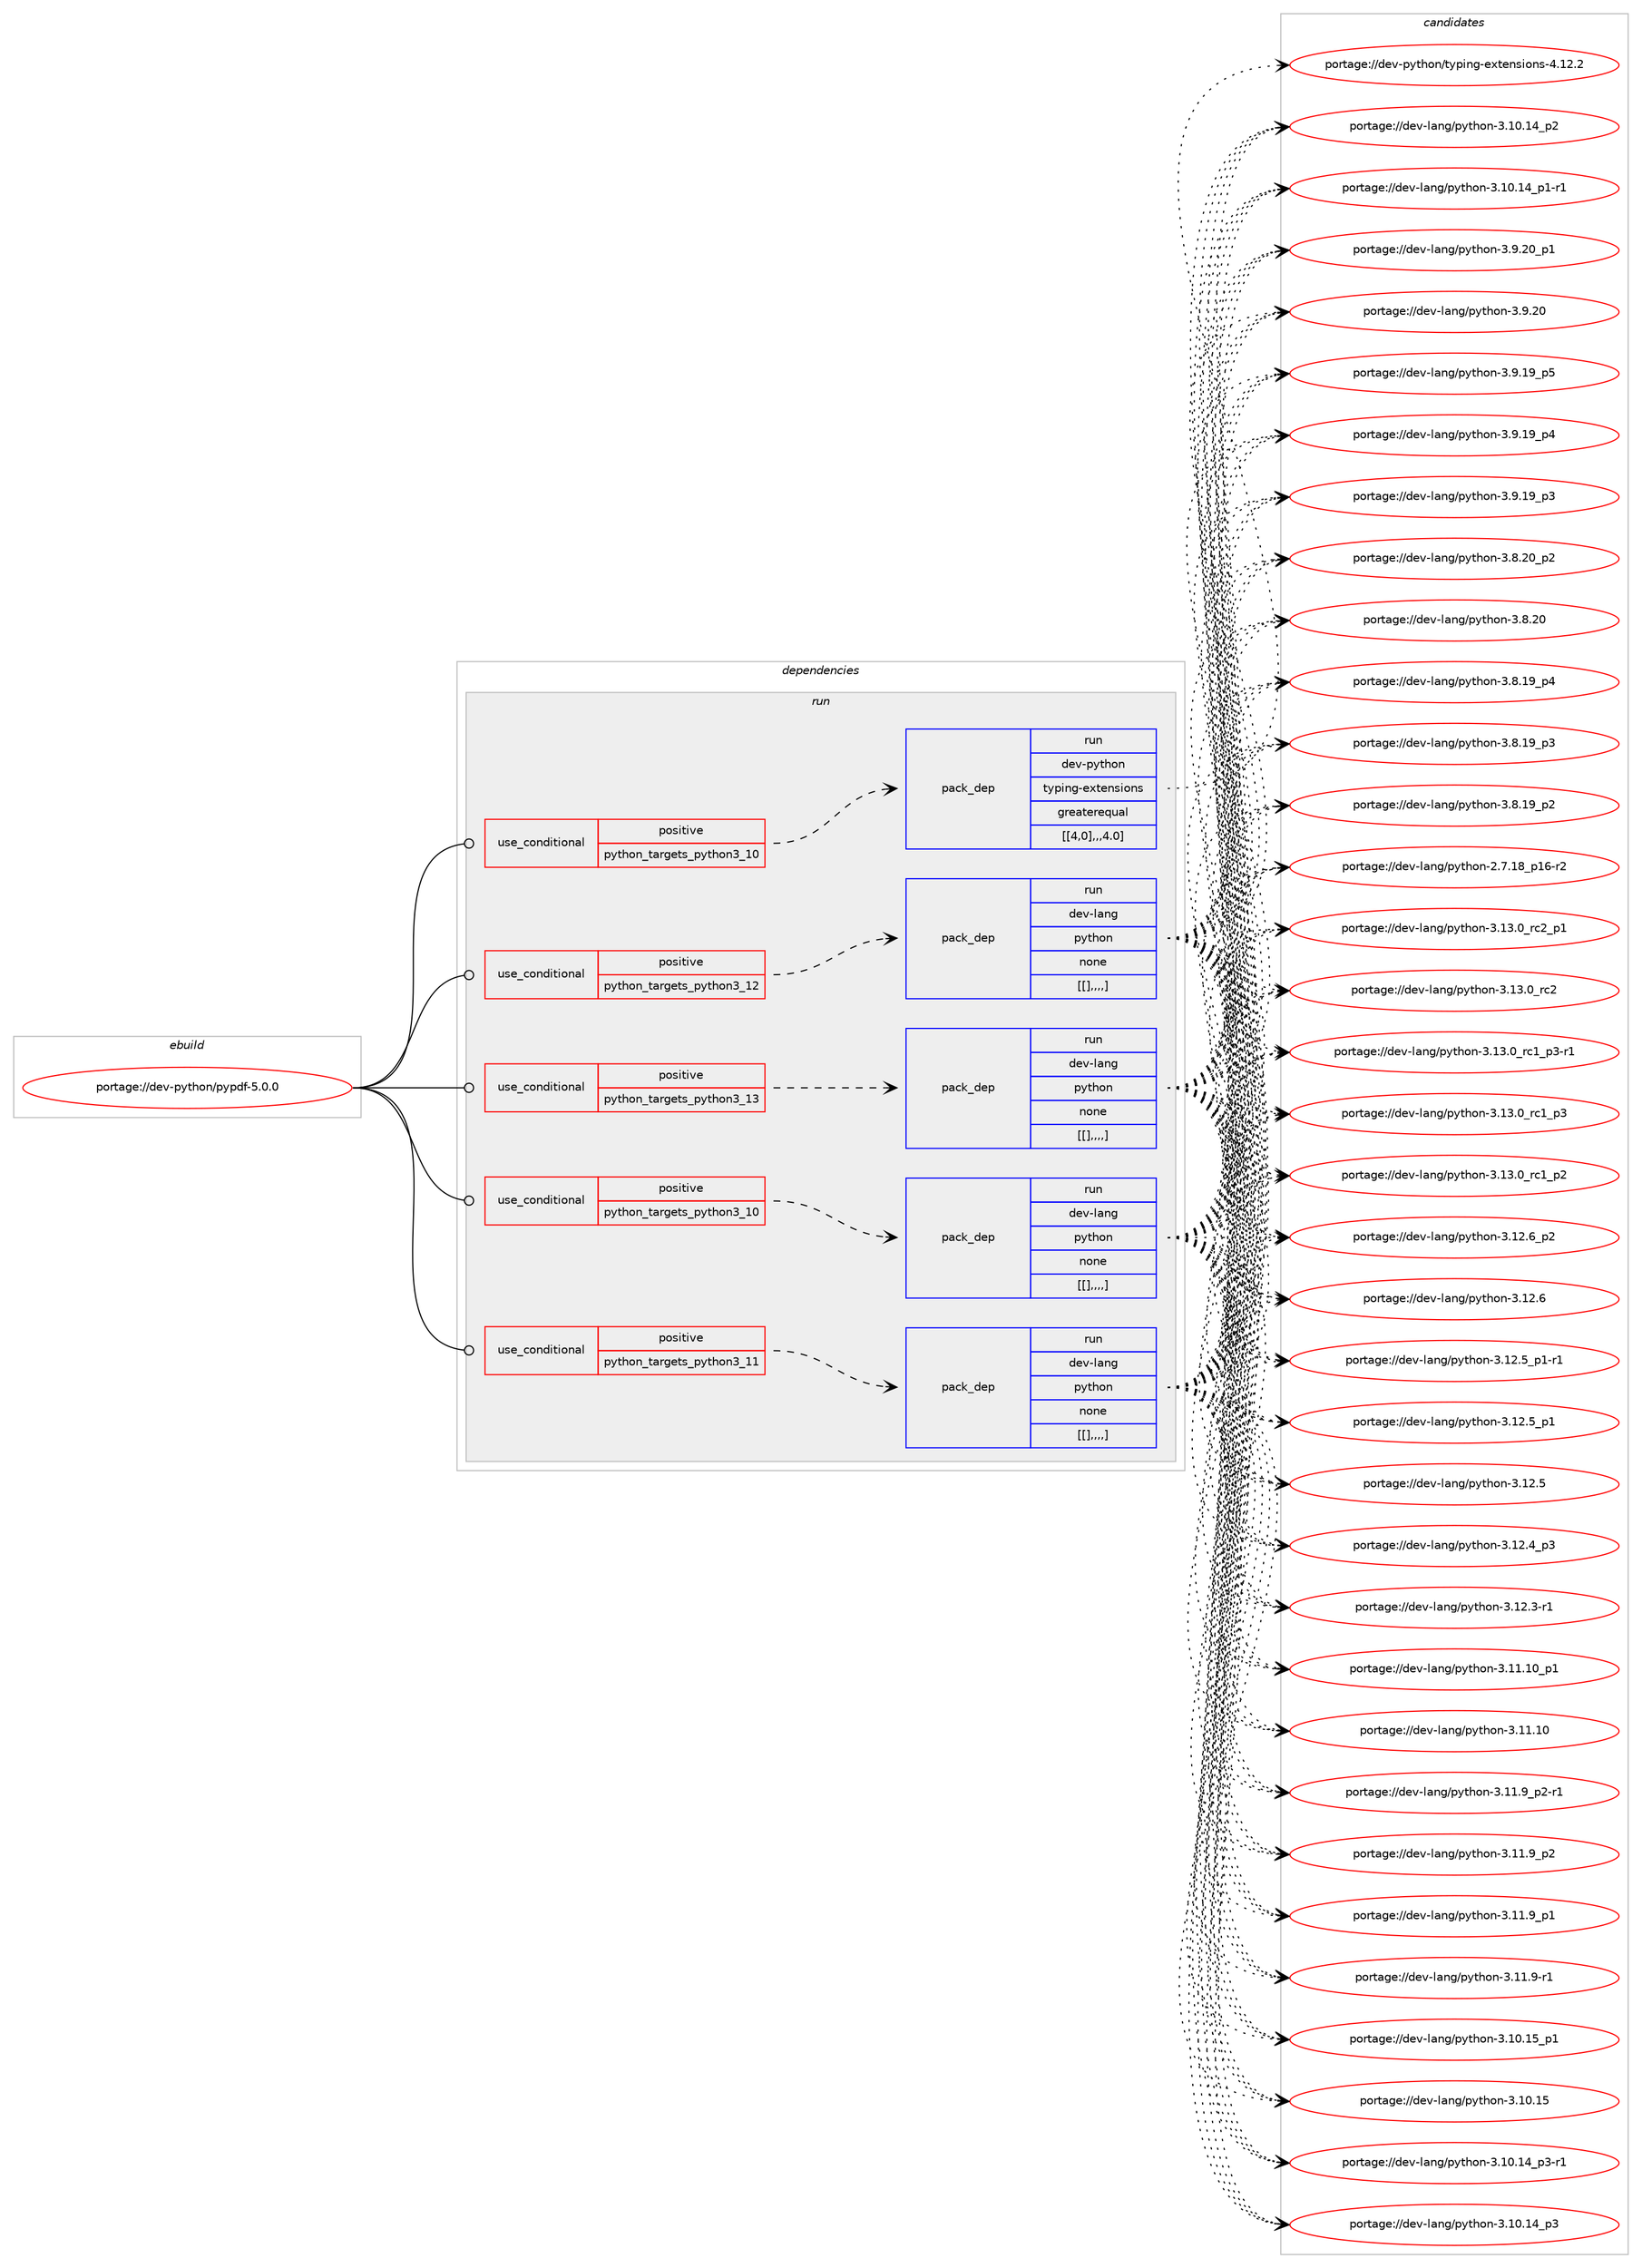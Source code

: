 digraph prolog {

# *************
# Graph options
# *************

newrank=true;
concentrate=true;
compound=true;
graph [rankdir=LR,fontname=Helvetica,fontsize=10,ranksep=1.5];#, ranksep=2.5, nodesep=0.2];
edge  [arrowhead=vee];
node  [fontname=Helvetica,fontsize=10];

# **********
# The ebuild
# **********

subgraph cluster_leftcol {
color=gray;
label=<<i>ebuild</i>>;
id [label="portage://dev-python/pypdf-5.0.0", color=red, width=4, href="../dev-python/pypdf-5.0.0.svg"];
}

# ****************
# The dependencies
# ****************

subgraph cluster_midcol {
color=gray;
label=<<i>dependencies</i>>;
subgraph cluster_compile {
fillcolor="#eeeeee";
style=filled;
label=<<i>compile</i>>;
}
subgraph cluster_compileandrun {
fillcolor="#eeeeee";
style=filled;
label=<<i>compile and run</i>>;
}
subgraph cluster_run {
fillcolor="#eeeeee";
style=filled;
label=<<i>run</i>>;
subgraph cond38803 {
dependency160149 [label=<<TABLE BORDER="0" CELLBORDER="1" CELLSPACING="0" CELLPADDING="4"><TR><TD ROWSPAN="3" CELLPADDING="10">use_conditional</TD></TR><TR><TD>positive</TD></TR><TR><TD>python_targets_python3_10</TD></TR></TABLE>>, shape=none, color=red];
subgraph pack120121 {
dependency160150 [label=<<TABLE BORDER="0" CELLBORDER="1" CELLSPACING="0" CELLPADDING="4" WIDTH="220"><TR><TD ROWSPAN="6" CELLPADDING="30">pack_dep</TD></TR><TR><TD WIDTH="110">run</TD></TR><TR><TD>dev-lang</TD></TR><TR><TD>python</TD></TR><TR><TD>none</TD></TR><TR><TD>[[],,,,]</TD></TR></TABLE>>, shape=none, color=blue];
}
dependency160149:e -> dependency160150:w [weight=20,style="dashed",arrowhead="vee"];
}
id:e -> dependency160149:w [weight=20,style="solid",arrowhead="odot"];
subgraph cond38804 {
dependency160151 [label=<<TABLE BORDER="0" CELLBORDER="1" CELLSPACING="0" CELLPADDING="4"><TR><TD ROWSPAN="3" CELLPADDING="10">use_conditional</TD></TR><TR><TD>positive</TD></TR><TR><TD>python_targets_python3_10</TD></TR></TABLE>>, shape=none, color=red];
subgraph pack120122 {
dependency160152 [label=<<TABLE BORDER="0" CELLBORDER="1" CELLSPACING="0" CELLPADDING="4" WIDTH="220"><TR><TD ROWSPAN="6" CELLPADDING="30">pack_dep</TD></TR><TR><TD WIDTH="110">run</TD></TR><TR><TD>dev-python</TD></TR><TR><TD>typing-extensions</TD></TR><TR><TD>greaterequal</TD></TR><TR><TD>[[4,0],,,4.0]</TD></TR></TABLE>>, shape=none, color=blue];
}
dependency160151:e -> dependency160152:w [weight=20,style="dashed",arrowhead="vee"];
}
id:e -> dependency160151:w [weight=20,style="solid",arrowhead="odot"];
subgraph cond38805 {
dependency160153 [label=<<TABLE BORDER="0" CELLBORDER="1" CELLSPACING="0" CELLPADDING="4"><TR><TD ROWSPAN="3" CELLPADDING="10">use_conditional</TD></TR><TR><TD>positive</TD></TR><TR><TD>python_targets_python3_11</TD></TR></TABLE>>, shape=none, color=red];
subgraph pack120123 {
dependency160154 [label=<<TABLE BORDER="0" CELLBORDER="1" CELLSPACING="0" CELLPADDING="4" WIDTH="220"><TR><TD ROWSPAN="6" CELLPADDING="30">pack_dep</TD></TR><TR><TD WIDTH="110">run</TD></TR><TR><TD>dev-lang</TD></TR><TR><TD>python</TD></TR><TR><TD>none</TD></TR><TR><TD>[[],,,,]</TD></TR></TABLE>>, shape=none, color=blue];
}
dependency160153:e -> dependency160154:w [weight=20,style="dashed",arrowhead="vee"];
}
id:e -> dependency160153:w [weight=20,style="solid",arrowhead="odot"];
subgraph cond38806 {
dependency160155 [label=<<TABLE BORDER="0" CELLBORDER="1" CELLSPACING="0" CELLPADDING="4"><TR><TD ROWSPAN="3" CELLPADDING="10">use_conditional</TD></TR><TR><TD>positive</TD></TR><TR><TD>python_targets_python3_12</TD></TR></TABLE>>, shape=none, color=red];
subgraph pack120124 {
dependency160156 [label=<<TABLE BORDER="0" CELLBORDER="1" CELLSPACING="0" CELLPADDING="4" WIDTH="220"><TR><TD ROWSPAN="6" CELLPADDING="30">pack_dep</TD></TR><TR><TD WIDTH="110">run</TD></TR><TR><TD>dev-lang</TD></TR><TR><TD>python</TD></TR><TR><TD>none</TD></TR><TR><TD>[[],,,,]</TD></TR></TABLE>>, shape=none, color=blue];
}
dependency160155:e -> dependency160156:w [weight=20,style="dashed",arrowhead="vee"];
}
id:e -> dependency160155:w [weight=20,style="solid",arrowhead="odot"];
subgraph cond38807 {
dependency160157 [label=<<TABLE BORDER="0" CELLBORDER="1" CELLSPACING="0" CELLPADDING="4"><TR><TD ROWSPAN="3" CELLPADDING="10">use_conditional</TD></TR><TR><TD>positive</TD></TR><TR><TD>python_targets_python3_13</TD></TR></TABLE>>, shape=none, color=red];
subgraph pack120125 {
dependency160158 [label=<<TABLE BORDER="0" CELLBORDER="1" CELLSPACING="0" CELLPADDING="4" WIDTH="220"><TR><TD ROWSPAN="6" CELLPADDING="30">pack_dep</TD></TR><TR><TD WIDTH="110">run</TD></TR><TR><TD>dev-lang</TD></TR><TR><TD>python</TD></TR><TR><TD>none</TD></TR><TR><TD>[[],,,,]</TD></TR></TABLE>>, shape=none, color=blue];
}
dependency160157:e -> dependency160158:w [weight=20,style="dashed",arrowhead="vee"];
}
id:e -> dependency160157:w [weight=20,style="solid",arrowhead="odot"];
}
}

# **************
# The candidates
# **************

subgraph cluster_choices {
rank=same;
color=gray;
label=<<i>candidates</i>>;

subgraph choice120121 {
color=black;
nodesep=1;
choice100101118451089711010347112121116104111110455146495146489511499509511249 [label="portage://dev-lang/python-3.13.0_rc2_p1", color=red, width=4,href="../dev-lang/python-3.13.0_rc2_p1.svg"];
choice10010111845108971101034711212111610411111045514649514648951149950 [label="portage://dev-lang/python-3.13.0_rc2", color=red, width=4,href="../dev-lang/python-3.13.0_rc2.svg"];
choice1001011184510897110103471121211161041111104551464951464895114994995112514511449 [label="portage://dev-lang/python-3.13.0_rc1_p3-r1", color=red, width=4,href="../dev-lang/python-3.13.0_rc1_p3-r1.svg"];
choice100101118451089711010347112121116104111110455146495146489511499499511251 [label="portage://dev-lang/python-3.13.0_rc1_p3", color=red, width=4,href="../dev-lang/python-3.13.0_rc1_p3.svg"];
choice100101118451089711010347112121116104111110455146495146489511499499511250 [label="portage://dev-lang/python-3.13.0_rc1_p2", color=red, width=4,href="../dev-lang/python-3.13.0_rc1_p2.svg"];
choice100101118451089711010347112121116104111110455146495046549511250 [label="portage://dev-lang/python-3.12.6_p2", color=red, width=4,href="../dev-lang/python-3.12.6_p2.svg"];
choice10010111845108971101034711212111610411111045514649504654 [label="portage://dev-lang/python-3.12.6", color=red, width=4,href="../dev-lang/python-3.12.6.svg"];
choice1001011184510897110103471121211161041111104551464950465395112494511449 [label="portage://dev-lang/python-3.12.5_p1-r1", color=red, width=4,href="../dev-lang/python-3.12.5_p1-r1.svg"];
choice100101118451089711010347112121116104111110455146495046539511249 [label="portage://dev-lang/python-3.12.5_p1", color=red, width=4,href="../dev-lang/python-3.12.5_p1.svg"];
choice10010111845108971101034711212111610411111045514649504653 [label="portage://dev-lang/python-3.12.5", color=red, width=4,href="../dev-lang/python-3.12.5.svg"];
choice100101118451089711010347112121116104111110455146495046529511251 [label="portage://dev-lang/python-3.12.4_p3", color=red, width=4,href="../dev-lang/python-3.12.4_p3.svg"];
choice100101118451089711010347112121116104111110455146495046514511449 [label="portage://dev-lang/python-3.12.3-r1", color=red, width=4,href="../dev-lang/python-3.12.3-r1.svg"];
choice10010111845108971101034711212111610411111045514649494649489511249 [label="portage://dev-lang/python-3.11.10_p1", color=red, width=4,href="../dev-lang/python-3.11.10_p1.svg"];
choice1001011184510897110103471121211161041111104551464949464948 [label="portage://dev-lang/python-3.11.10", color=red, width=4,href="../dev-lang/python-3.11.10.svg"];
choice1001011184510897110103471121211161041111104551464949465795112504511449 [label="portage://dev-lang/python-3.11.9_p2-r1", color=red, width=4,href="../dev-lang/python-3.11.9_p2-r1.svg"];
choice100101118451089711010347112121116104111110455146494946579511250 [label="portage://dev-lang/python-3.11.9_p2", color=red, width=4,href="../dev-lang/python-3.11.9_p2.svg"];
choice100101118451089711010347112121116104111110455146494946579511249 [label="portage://dev-lang/python-3.11.9_p1", color=red, width=4,href="../dev-lang/python-3.11.9_p1.svg"];
choice100101118451089711010347112121116104111110455146494946574511449 [label="portage://dev-lang/python-3.11.9-r1", color=red, width=4,href="../dev-lang/python-3.11.9-r1.svg"];
choice10010111845108971101034711212111610411111045514649484649539511249 [label="portage://dev-lang/python-3.10.15_p1", color=red, width=4,href="../dev-lang/python-3.10.15_p1.svg"];
choice1001011184510897110103471121211161041111104551464948464953 [label="portage://dev-lang/python-3.10.15", color=red, width=4,href="../dev-lang/python-3.10.15.svg"];
choice100101118451089711010347112121116104111110455146494846495295112514511449 [label="portage://dev-lang/python-3.10.14_p3-r1", color=red, width=4,href="../dev-lang/python-3.10.14_p3-r1.svg"];
choice10010111845108971101034711212111610411111045514649484649529511251 [label="portage://dev-lang/python-3.10.14_p3", color=red, width=4,href="../dev-lang/python-3.10.14_p3.svg"];
choice10010111845108971101034711212111610411111045514649484649529511250 [label="portage://dev-lang/python-3.10.14_p2", color=red, width=4,href="../dev-lang/python-3.10.14_p2.svg"];
choice100101118451089711010347112121116104111110455146494846495295112494511449 [label="portage://dev-lang/python-3.10.14_p1-r1", color=red, width=4,href="../dev-lang/python-3.10.14_p1-r1.svg"];
choice100101118451089711010347112121116104111110455146574650489511249 [label="portage://dev-lang/python-3.9.20_p1", color=red, width=4,href="../dev-lang/python-3.9.20_p1.svg"];
choice10010111845108971101034711212111610411111045514657465048 [label="portage://dev-lang/python-3.9.20", color=red, width=4,href="../dev-lang/python-3.9.20.svg"];
choice100101118451089711010347112121116104111110455146574649579511253 [label="portage://dev-lang/python-3.9.19_p5", color=red, width=4,href="../dev-lang/python-3.9.19_p5.svg"];
choice100101118451089711010347112121116104111110455146574649579511252 [label="portage://dev-lang/python-3.9.19_p4", color=red, width=4,href="../dev-lang/python-3.9.19_p4.svg"];
choice100101118451089711010347112121116104111110455146574649579511251 [label="portage://dev-lang/python-3.9.19_p3", color=red, width=4,href="../dev-lang/python-3.9.19_p3.svg"];
choice100101118451089711010347112121116104111110455146564650489511250 [label="portage://dev-lang/python-3.8.20_p2", color=red, width=4,href="../dev-lang/python-3.8.20_p2.svg"];
choice10010111845108971101034711212111610411111045514656465048 [label="portage://dev-lang/python-3.8.20", color=red, width=4,href="../dev-lang/python-3.8.20.svg"];
choice100101118451089711010347112121116104111110455146564649579511252 [label="portage://dev-lang/python-3.8.19_p4", color=red, width=4,href="../dev-lang/python-3.8.19_p4.svg"];
choice100101118451089711010347112121116104111110455146564649579511251 [label="portage://dev-lang/python-3.8.19_p3", color=red, width=4,href="../dev-lang/python-3.8.19_p3.svg"];
choice100101118451089711010347112121116104111110455146564649579511250 [label="portage://dev-lang/python-3.8.19_p2", color=red, width=4,href="../dev-lang/python-3.8.19_p2.svg"];
choice100101118451089711010347112121116104111110455046554649569511249544511450 [label="portage://dev-lang/python-2.7.18_p16-r2", color=red, width=4,href="../dev-lang/python-2.7.18_p16-r2.svg"];
dependency160150:e -> choice100101118451089711010347112121116104111110455146495146489511499509511249:w [style=dotted,weight="100"];
dependency160150:e -> choice10010111845108971101034711212111610411111045514649514648951149950:w [style=dotted,weight="100"];
dependency160150:e -> choice1001011184510897110103471121211161041111104551464951464895114994995112514511449:w [style=dotted,weight="100"];
dependency160150:e -> choice100101118451089711010347112121116104111110455146495146489511499499511251:w [style=dotted,weight="100"];
dependency160150:e -> choice100101118451089711010347112121116104111110455146495146489511499499511250:w [style=dotted,weight="100"];
dependency160150:e -> choice100101118451089711010347112121116104111110455146495046549511250:w [style=dotted,weight="100"];
dependency160150:e -> choice10010111845108971101034711212111610411111045514649504654:w [style=dotted,weight="100"];
dependency160150:e -> choice1001011184510897110103471121211161041111104551464950465395112494511449:w [style=dotted,weight="100"];
dependency160150:e -> choice100101118451089711010347112121116104111110455146495046539511249:w [style=dotted,weight="100"];
dependency160150:e -> choice10010111845108971101034711212111610411111045514649504653:w [style=dotted,weight="100"];
dependency160150:e -> choice100101118451089711010347112121116104111110455146495046529511251:w [style=dotted,weight="100"];
dependency160150:e -> choice100101118451089711010347112121116104111110455146495046514511449:w [style=dotted,weight="100"];
dependency160150:e -> choice10010111845108971101034711212111610411111045514649494649489511249:w [style=dotted,weight="100"];
dependency160150:e -> choice1001011184510897110103471121211161041111104551464949464948:w [style=dotted,weight="100"];
dependency160150:e -> choice1001011184510897110103471121211161041111104551464949465795112504511449:w [style=dotted,weight="100"];
dependency160150:e -> choice100101118451089711010347112121116104111110455146494946579511250:w [style=dotted,weight="100"];
dependency160150:e -> choice100101118451089711010347112121116104111110455146494946579511249:w [style=dotted,weight="100"];
dependency160150:e -> choice100101118451089711010347112121116104111110455146494946574511449:w [style=dotted,weight="100"];
dependency160150:e -> choice10010111845108971101034711212111610411111045514649484649539511249:w [style=dotted,weight="100"];
dependency160150:e -> choice1001011184510897110103471121211161041111104551464948464953:w [style=dotted,weight="100"];
dependency160150:e -> choice100101118451089711010347112121116104111110455146494846495295112514511449:w [style=dotted,weight="100"];
dependency160150:e -> choice10010111845108971101034711212111610411111045514649484649529511251:w [style=dotted,weight="100"];
dependency160150:e -> choice10010111845108971101034711212111610411111045514649484649529511250:w [style=dotted,weight="100"];
dependency160150:e -> choice100101118451089711010347112121116104111110455146494846495295112494511449:w [style=dotted,weight="100"];
dependency160150:e -> choice100101118451089711010347112121116104111110455146574650489511249:w [style=dotted,weight="100"];
dependency160150:e -> choice10010111845108971101034711212111610411111045514657465048:w [style=dotted,weight="100"];
dependency160150:e -> choice100101118451089711010347112121116104111110455146574649579511253:w [style=dotted,weight="100"];
dependency160150:e -> choice100101118451089711010347112121116104111110455146574649579511252:w [style=dotted,weight="100"];
dependency160150:e -> choice100101118451089711010347112121116104111110455146574649579511251:w [style=dotted,weight="100"];
dependency160150:e -> choice100101118451089711010347112121116104111110455146564650489511250:w [style=dotted,weight="100"];
dependency160150:e -> choice10010111845108971101034711212111610411111045514656465048:w [style=dotted,weight="100"];
dependency160150:e -> choice100101118451089711010347112121116104111110455146564649579511252:w [style=dotted,weight="100"];
dependency160150:e -> choice100101118451089711010347112121116104111110455146564649579511251:w [style=dotted,weight="100"];
dependency160150:e -> choice100101118451089711010347112121116104111110455146564649579511250:w [style=dotted,weight="100"];
dependency160150:e -> choice100101118451089711010347112121116104111110455046554649569511249544511450:w [style=dotted,weight="100"];
}
subgraph choice120122 {
color=black;
nodesep=1;
choice10010111845112121116104111110471161211121051101034510112011610111011510511111011545524649504650 [label="portage://dev-python/typing-extensions-4.12.2", color=red, width=4,href="../dev-python/typing-extensions-4.12.2.svg"];
dependency160152:e -> choice10010111845112121116104111110471161211121051101034510112011610111011510511111011545524649504650:w [style=dotted,weight="100"];
}
subgraph choice120123 {
color=black;
nodesep=1;
choice100101118451089711010347112121116104111110455146495146489511499509511249 [label="portage://dev-lang/python-3.13.0_rc2_p1", color=red, width=4,href="../dev-lang/python-3.13.0_rc2_p1.svg"];
choice10010111845108971101034711212111610411111045514649514648951149950 [label="portage://dev-lang/python-3.13.0_rc2", color=red, width=4,href="../dev-lang/python-3.13.0_rc2.svg"];
choice1001011184510897110103471121211161041111104551464951464895114994995112514511449 [label="portage://dev-lang/python-3.13.0_rc1_p3-r1", color=red, width=4,href="../dev-lang/python-3.13.0_rc1_p3-r1.svg"];
choice100101118451089711010347112121116104111110455146495146489511499499511251 [label="portage://dev-lang/python-3.13.0_rc1_p3", color=red, width=4,href="../dev-lang/python-3.13.0_rc1_p3.svg"];
choice100101118451089711010347112121116104111110455146495146489511499499511250 [label="portage://dev-lang/python-3.13.0_rc1_p2", color=red, width=4,href="../dev-lang/python-3.13.0_rc1_p2.svg"];
choice100101118451089711010347112121116104111110455146495046549511250 [label="portage://dev-lang/python-3.12.6_p2", color=red, width=4,href="../dev-lang/python-3.12.6_p2.svg"];
choice10010111845108971101034711212111610411111045514649504654 [label="portage://dev-lang/python-3.12.6", color=red, width=4,href="../dev-lang/python-3.12.6.svg"];
choice1001011184510897110103471121211161041111104551464950465395112494511449 [label="portage://dev-lang/python-3.12.5_p1-r1", color=red, width=4,href="../dev-lang/python-3.12.5_p1-r1.svg"];
choice100101118451089711010347112121116104111110455146495046539511249 [label="portage://dev-lang/python-3.12.5_p1", color=red, width=4,href="../dev-lang/python-3.12.5_p1.svg"];
choice10010111845108971101034711212111610411111045514649504653 [label="portage://dev-lang/python-3.12.5", color=red, width=4,href="../dev-lang/python-3.12.5.svg"];
choice100101118451089711010347112121116104111110455146495046529511251 [label="portage://dev-lang/python-3.12.4_p3", color=red, width=4,href="../dev-lang/python-3.12.4_p3.svg"];
choice100101118451089711010347112121116104111110455146495046514511449 [label="portage://dev-lang/python-3.12.3-r1", color=red, width=4,href="../dev-lang/python-3.12.3-r1.svg"];
choice10010111845108971101034711212111610411111045514649494649489511249 [label="portage://dev-lang/python-3.11.10_p1", color=red, width=4,href="../dev-lang/python-3.11.10_p1.svg"];
choice1001011184510897110103471121211161041111104551464949464948 [label="portage://dev-lang/python-3.11.10", color=red, width=4,href="../dev-lang/python-3.11.10.svg"];
choice1001011184510897110103471121211161041111104551464949465795112504511449 [label="portage://dev-lang/python-3.11.9_p2-r1", color=red, width=4,href="../dev-lang/python-3.11.9_p2-r1.svg"];
choice100101118451089711010347112121116104111110455146494946579511250 [label="portage://dev-lang/python-3.11.9_p2", color=red, width=4,href="../dev-lang/python-3.11.9_p2.svg"];
choice100101118451089711010347112121116104111110455146494946579511249 [label="portage://dev-lang/python-3.11.9_p1", color=red, width=4,href="../dev-lang/python-3.11.9_p1.svg"];
choice100101118451089711010347112121116104111110455146494946574511449 [label="portage://dev-lang/python-3.11.9-r1", color=red, width=4,href="../dev-lang/python-3.11.9-r1.svg"];
choice10010111845108971101034711212111610411111045514649484649539511249 [label="portage://dev-lang/python-3.10.15_p1", color=red, width=4,href="../dev-lang/python-3.10.15_p1.svg"];
choice1001011184510897110103471121211161041111104551464948464953 [label="portage://dev-lang/python-3.10.15", color=red, width=4,href="../dev-lang/python-3.10.15.svg"];
choice100101118451089711010347112121116104111110455146494846495295112514511449 [label="portage://dev-lang/python-3.10.14_p3-r1", color=red, width=4,href="../dev-lang/python-3.10.14_p3-r1.svg"];
choice10010111845108971101034711212111610411111045514649484649529511251 [label="portage://dev-lang/python-3.10.14_p3", color=red, width=4,href="../dev-lang/python-3.10.14_p3.svg"];
choice10010111845108971101034711212111610411111045514649484649529511250 [label="portage://dev-lang/python-3.10.14_p2", color=red, width=4,href="../dev-lang/python-3.10.14_p2.svg"];
choice100101118451089711010347112121116104111110455146494846495295112494511449 [label="portage://dev-lang/python-3.10.14_p1-r1", color=red, width=4,href="../dev-lang/python-3.10.14_p1-r1.svg"];
choice100101118451089711010347112121116104111110455146574650489511249 [label="portage://dev-lang/python-3.9.20_p1", color=red, width=4,href="../dev-lang/python-3.9.20_p1.svg"];
choice10010111845108971101034711212111610411111045514657465048 [label="portage://dev-lang/python-3.9.20", color=red, width=4,href="../dev-lang/python-3.9.20.svg"];
choice100101118451089711010347112121116104111110455146574649579511253 [label="portage://dev-lang/python-3.9.19_p5", color=red, width=4,href="../dev-lang/python-3.9.19_p5.svg"];
choice100101118451089711010347112121116104111110455146574649579511252 [label="portage://dev-lang/python-3.9.19_p4", color=red, width=4,href="../dev-lang/python-3.9.19_p4.svg"];
choice100101118451089711010347112121116104111110455146574649579511251 [label="portage://dev-lang/python-3.9.19_p3", color=red, width=4,href="../dev-lang/python-3.9.19_p3.svg"];
choice100101118451089711010347112121116104111110455146564650489511250 [label="portage://dev-lang/python-3.8.20_p2", color=red, width=4,href="../dev-lang/python-3.8.20_p2.svg"];
choice10010111845108971101034711212111610411111045514656465048 [label="portage://dev-lang/python-3.8.20", color=red, width=4,href="../dev-lang/python-3.8.20.svg"];
choice100101118451089711010347112121116104111110455146564649579511252 [label="portage://dev-lang/python-3.8.19_p4", color=red, width=4,href="../dev-lang/python-3.8.19_p4.svg"];
choice100101118451089711010347112121116104111110455146564649579511251 [label="portage://dev-lang/python-3.8.19_p3", color=red, width=4,href="../dev-lang/python-3.8.19_p3.svg"];
choice100101118451089711010347112121116104111110455146564649579511250 [label="portage://dev-lang/python-3.8.19_p2", color=red, width=4,href="../dev-lang/python-3.8.19_p2.svg"];
choice100101118451089711010347112121116104111110455046554649569511249544511450 [label="portage://dev-lang/python-2.7.18_p16-r2", color=red, width=4,href="../dev-lang/python-2.7.18_p16-r2.svg"];
dependency160154:e -> choice100101118451089711010347112121116104111110455146495146489511499509511249:w [style=dotted,weight="100"];
dependency160154:e -> choice10010111845108971101034711212111610411111045514649514648951149950:w [style=dotted,weight="100"];
dependency160154:e -> choice1001011184510897110103471121211161041111104551464951464895114994995112514511449:w [style=dotted,weight="100"];
dependency160154:e -> choice100101118451089711010347112121116104111110455146495146489511499499511251:w [style=dotted,weight="100"];
dependency160154:e -> choice100101118451089711010347112121116104111110455146495146489511499499511250:w [style=dotted,weight="100"];
dependency160154:e -> choice100101118451089711010347112121116104111110455146495046549511250:w [style=dotted,weight="100"];
dependency160154:e -> choice10010111845108971101034711212111610411111045514649504654:w [style=dotted,weight="100"];
dependency160154:e -> choice1001011184510897110103471121211161041111104551464950465395112494511449:w [style=dotted,weight="100"];
dependency160154:e -> choice100101118451089711010347112121116104111110455146495046539511249:w [style=dotted,weight="100"];
dependency160154:e -> choice10010111845108971101034711212111610411111045514649504653:w [style=dotted,weight="100"];
dependency160154:e -> choice100101118451089711010347112121116104111110455146495046529511251:w [style=dotted,weight="100"];
dependency160154:e -> choice100101118451089711010347112121116104111110455146495046514511449:w [style=dotted,weight="100"];
dependency160154:e -> choice10010111845108971101034711212111610411111045514649494649489511249:w [style=dotted,weight="100"];
dependency160154:e -> choice1001011184510897110103471121211161041111104551464949464948:w [style=dotted,weight="100"];
dependency160154:e -> choice1001011184510897110103471121211161041111104551464949465795112504511449:w [style=dotted,weight="100"];
dependency160154:e -> choice100101118451089711010347112121116104111110455146494946579511250:w [style=dotted,weight="100"];
dependency160154:e -> choice100101118451089711010347112121116104111110455146494946579511249:w [style=dotted,weight="100"];
dependency160154:e -> choice100101118451089711010347112121116104111110455146494946574511449:w [style=dotted,weight="100"];
dependency160154:e -> choice10010111845108971101034711212111610411111045514649484649539511249:w [style=dotted,weight="100"];
dependency160154:e -> choice1001011184510897110103471121211161041111104551464948464953:w [style=dotted,weight="100"];
dependency160154:e -> choice100101118451089711010347112121116104111110455146494846495295112514511449:w [style=dotted,weight="100"];
dependency160154:e -> choice10010111845108971101034711212111610411111045514649484649529511251:w [style=dotted,weight="100"];
dependency160154:e -> choice10010111845108971101034711212111610411111045514649484649529511250:w [style=dotted,weight="100"];
dependency160154:e -> choice100101118451089711010347112121116104111110455146494846495295112494511449:w [style=dotted,weight="100"];
dependency160154:e -> choice100101118451089711010347112121116104111110455146574650489511249:w [style=dotted,weight="100"];
dependency160154:e -> choice10010111845108971101034711212111610411111045514657465048:w [style=dotted,weight="100"];
dependency160154:e -> choice100101118451089711010347112121116104111110455146574649579511253:w [style=dotted,weight="100"];
dependency160154:e -> choice100101118451089711010347112121116104111110455146574649579511252:w [style=dotted,weight="100"];
dependency160154:e -> choice100101118451089711010347112121116104111110455146574649579511251:w [style=dotted,weight="100"];
dependency160154:e -> choice100101118451089711010347112121116104111110455146564650489511250:w [style=dotted,weight="100"];
dependency160154:e -> choice10010111845108971101034711212111610411111045514656465048:w [style=dotted,weight="100"];
dependency160154:e -> choice100101118451089711010347112121116104111110455146564649579511252:w [style=dotted,weight="100"];
dependency160154:e -> choice100101118451089711010347112121116104111110455146564649579511251:w [style=dotted,weight="100"];
dependency160154:e -> choice100101118451089711010347112121116104111110455146564649579511250:w [style=dotted,weight="100"];
dependency160154:e -> choice100101118451089711010347112121116104111110455046554649569511249544511450:w [style=dotted,weight="100"];
}
subgraph choice120124 {
color=black;
nodesep=1;
choice100101118451089711010347112121116104111110455146495146489511499509511249 [label="portage://dev-lang/python-3.13.0_rc2_p1", color=red, width=4,href="../dev-lang/python-3.13.0_rc2_p1.svg"];
choice10010111845108971101034711212111610411111045514649514648951149950 [label="portage://dev-lang/python-3.13.0_rc2", color=red, width=4,href="../dev-lang/python-3.13.0_rc2.svg"];
choice1001011184510897110103471121211161041111104551464951464895114994995112514511449 [label="portage://dev-lang/python-3.13.0_rc1_p3-r1", color=red, width=4,href="../dev-lang/python-3.13.0_rc1_p3-r1.svg"];
choice100101118451089711010347112121116104111110455146495146489511499499511251 [label="portage://dev-lang/python-3.13.0_rc1_p3", color=red, width=4,href="../dev-lang/python-3.13.0_rc1_p3.svg"];
choice100101118451089711010347112121116104111110455146495146489511499499511250 [label="portage://dev-lang/python-3.13.0_rc1_p2", color=red, width=4,href="../dev-lang/python-3.13.0_rc1_p2.svg"];
choice100101118451089711010347112121116104111110455146495046549511250 [label="portage://dev-lang/python-3.12.6_p2", color=red, width=4,href="../dev-lang/python-3.12.6_p2.svg"];
choice10010111845108971101034711212111610411111045514649504654 [label="portage://dev-lang/python-3.12.6", color=red, width=4,href="../dev-lang/python-3.12.6.svg"];
choice1001011184510897110103471121211161041111104551464950465395112494511449 [label="portage://dev-lang/python-3.12.5_p1-r1", color=red, width=4,href="../dev-lang/python-3.12.5_p1-r1.svg"];
choice100101118451089711010347112121116104111110455146495046539511249 [label="portage://dev-lang/python-3.12.5_p1", color=red, width=4,href="../dev-lang/python-3.12.5_p1.svg"];
choice10010111845108971101034711212111610411111045514649504653 [label="portage://dev-lang/python-3.12.5", color=red, width=4,href="../dev-lang/python-3.12.5.svg"];
choice100101118451089711010347112121116104111110455146495046529511251 [label="portage://dev-lang/python-3.12.4_p3", color=red, width=4,href="../dev-lang/python-3.12.4_p3.svg"];
choice100101118451089711010347112121116104111110455146495046514511449 [label="portage://dev-lang/python-3.12.3-r1", color=red, width=4,href="../dev-lang/python-3.12.3-r1.svg"];
choice10010111845108971101034711212111610411111045514649494649489511249 [label="portage://dev-lang/python-3.11.10_p1", color=red, width=4,href="../dev-lang/python-3.11.10_p1.svg"];
choice1001011184510897110103471121211161041111104551464949464948 [label="portage://dev-lang/python-3.11.10", color=red, width=4,href="../dev-lang/python-3.11.10.svg"];
choice1001011184510897110103471121211161041111104551464949465795112504511449 [label="portage://dev-lang/python-3.11.9_p2-r1", color=red, width=4,href="../dev-lang/python-3.11.9_p2-r1.svg"];
choice100101118451089711010347112121116104111110455146494946579511250 [label="portage://dev-lang/python-3.11.9_p2", color=red, width=4,href="../dev-lang/python-3.11.9_p2.svg"];
choice100101118451089711010347112121116104111110455146494946579511249 [label="portage://dev-lang/python-3.11.9_p1", color=red, width=4,href="../dev-lang/python-3.11.9_p1.svg"];
choice100101118451089711010347112121116104111110455146494946574511449 [label="portage://dev-lang/python-3.11.9-r1", color=red, width=4,href="../dev-lang/python-3.11.9-r1.svg"];
choice10010111845108971101034711212111610411111045514649484649539511249 [label="portage://dev-lang/python-3.10.15_p1", color=red, width=4,href="../dev-lang/python-3.10.15_p1.svg"];
choice1001011184510897110103471121211161041111104551464948464953 [label="portage://dev-lang/python-3.10.15", color=red, width=4,href="../dev-lang/python-3.10.15.svg"];
choice100101118451089711010347112121116104111110455146494846495295112514511449 [label="portage://dev-lang/python-3.10.14_p3-r1", color=red, width=4,href="../dev-lang/python-3.10.14_p3-r1.svg"];
choice10010111845108971101034711212111610411111045514649484649529511251 [label="portage://dev-lang/python-3.10.14_p3", color=red, width=4,href="../dev-lang/python-3.10.14_p3.svg"];
choice10010111845108971101034711212111610411111045514649484649529511250 [label="portage://dev-lang/python-3.10.14_p2", color=red, width=4,href="../dev-lang/python-3.10.14_p2.svg"];
choice100101118451089711010347112121116104111110455146494846495295112494511449 [label="portage://dev-lang/python-3.10.14_p1-r1", color=red, width=4,href="../dev-lang/python-3.10.14_p1-r1.svg"];
choice100101118451089711010347112121116104111110455146574650489511249 [label="portage://dev-lang/python-3.9.20_p1", color=red, width=4,href="../dev-lang/python-3.9.20_p1.svg"];
choice10010111845108971101034711212111610411111045514657465048 [label="portage://dev-lang/python-3.9.20", color=red, width=4,href="../dev-lang/python-3.9.20.svg"];
choice100101118451089711010347112121116104111110455146574649579511253 [label="portage://dev-lang/python-3.9.19_p5", color=red, width=4,href="../dev-lang/python-3.9.19_p5.svg"];
choice100101118451089711010347112121116104111110455146574649579511252 [label="portage://dev-lang/python-3.9.19_p4", color=red, width=4,href="../dev-lang/python-3.9.19_p4.svg"];
choice100101118451089711010347112121116104111110455146574649579511251 [label="portage://dev-lang/python-3.9.19_p3", color=red, width=4,href="../dev-lang/python-3.9.19_p3.svg"];
choice100101118451089711010347112121116104111110455146564650489511250 [label="portage://dev-lang/python-3.8.20_p2", color=red, width=4,href="../dev-lang/python-3.8.20_p2.svg"];
choice10010111845108971101034711212111610411111045514656465048 [label="portage://dev-lang/python-3.8.20", color=red, width=4,href="../dev-lang/python-3.8.20.svg"];
choice100101118451089711010347112121116104111110455146564649579511252 [label="portage://dev-lang/python-3.8.19_p4", color=red, width=4,href="../dev-lang/python-3.8.19_p4.svg"];
choice100101118451089711010347112121116104111110455146564649579511251 [label="portage://dev-lang/python-3.8.19_p3", color=red, width=4,href="../dev-lang/python-3.8.19_p3.svg"];
choice100101118451089711010347112121116104111110455146564649579511250 [label="portage://dev-lang/python-3.8.19_p2", color=red, width=4,href="../dev-lang/python-3.8.19_p2.svg"];
choice100101118451089711010347112121116104111110455046554649569511249544511450 [label="portage://dev-lang/python-2.7.18_p16-r2", color=red, width=4,href="../dev-lang/python-2.7.18_p16-r2.svg"];
dependency160156:e -> choice100101118451089711010347112121116104111110455146495146489511499509511249:w [style=dotted,weight="100"];
dependency160156:e -> choice10010111845108971101034711212111610411111045514649514648951149950:w [style=dotted,weight="100"];
dependency160156:e -> choice1001011184510897110103471121211161041111104551464951464895114994995112514511449:w [style=dotted,weight="100"];
dependency160156:e -> choice100101118451089711010347112121116104111110455146495146489511499499511251:w [style=dotted,weight="100"];
dependency160156:e -> choice100101118451089711010347112121116104111110455146495146489511499499511250:w [style=dotted,weight="100"];
dependency160156:e -> choice100101118451089711010347112121116104111110455146495046549511250:w [style=dotted,weight="100"];
dependency160156:e -> choice10010111845108971101034711212111610411111045514649504654:w [style=dotted,weight="100"];
dependency160156:e -> choice1001011184510897110103471121211161041111104551464950465395112494511449:w [style=dotted,weight="100"];
dependency160156:e -> choice100101118451089711010347112121116104111110455146495046539511249:w [style=dotted,weight="100"];
dependency160156:e -> choice10010111845108971101034711212111610411111045514649504653:w [style=dotted,weight="100"];
dependency160156:e -> choice100101118451089711010347112121116104111110455146495046529511251:w [style=dotted,weight="100"];
dependency160156:e -> choice100101118451089711010347112121116104111110455146495046514511449:w [style=dotted,weight="100"];
dependency160156:e -> choice10010111845108971101034711212111610411111045514649494649489511249:w [style=dotted,weight="100"];
dependency160156:e -> choice1001011184510897110103471121211161041111104551464949464948:w [style=dotted,weight="100"];
dependency160156:e -> choice1001011184510897110103471121211161041111104551464949465795112504511449:w [style=dotted,weight="100"];
dependency160156:e -> choice100101118451089711010347112121116104111110455146494946579511250:w [style=dotted,weight="100"];
dependency160156:e -> choice100101118451089711010347112121116104111110455146494946579511249:w [style=dotted,weight="100"];
dependency160156:e -> choice100101118451089711010347112121116104111110455146494946574511449:w [style=dotted,weight="100"];
dependency160156:e -> choice10010111845108971101034711212111610411111045514649484649539511249:w [style=dotted,weight="100"];
dependency160156:e -> choice1001011184510897110103471121211161041111104551464948464953:w [style=dotted,weight="100"];
dependency160156:e -> choice100101118451089711010347112121116104111110455146494846495295112514511449:w [style=dotted,weight="100"];
dependency160156:e -> choice10010111845108971101034711212111610411111045514649484649529511251:w [style=dotted,weight="100"];
dependency160156:e -> choice10010111845108971101034711212111610411111045514649484649529511250:w [style=dotted,weight="100"];
dependency160156:e -> choice100101118451089711010347112121116104111110455146494846495295112494511449:w [style=dotted,weight="100"];
dependency160156:e -> choice100101118451089711010347112121116104111110455146574650489511249:w [style=dotted,weight="100"];
dependency160156:e -> choice10010111845108971101034711212111610411111045514657465048:w [style=dotted,weight="100"];
dependency160156:e -> choice100101118451089711010347112121116104111110455146574649579511253:w [style=dotted,weight="100"];
dependency160156:e -> choice100101118451089711010347112121116104111110455146574649579511252:w [style=dotted,weight="100"];
dependency160156:e -> choice100101118451089711010347112121116104111110455146574649579511251:w [style=dotted,weight="100"];
dependency160156:e -> choice100101118451089711010347112121116104111110455146564650489511250:w [style=dotted,weight="100"];
dependency160156:e -> choice10010111845108971101034711212111610411111045514656465048:w [style=dotted,weight="100"];
dependency160156:e -> choice100101118451089711010347112121116104111110455146564649579511252:w [style=dotted,weight="100"];
dependency160156:e -> choice100101118451089711010347112121116104111110455146564649579511251:w [style=dotted,weight="100"];
dependency160156:e -> choice100101118451089711010347112121116104111110455146564649579511250:w [style=dotted,weight="100"];
dependency160156:e -> choice100101118451089711010347112121116104111110455046554649569511249544511450:w [style=dotted,weight="100"];
}
subgraph choice120125 {
color=black;
nodesep=1;
choice100101118451089711010347112121116104111110455146495146489511499509511249 [label="portage://dev-lang/python-3.13.0_rc2_p1", color=red, width=4,href="../dev-lang/python-3.13.0_rc2_p1.svg"];
choice10010111845108971101034711212111610411111045514649514648951149950 [label="portage://dev-lang/python-3.13.0_rc2", color=red, width=4,href="../dev-lang/python-3.13.0_rc2.svg"];
choice1001011184510897110103471121211161041111104551464951464895114994995112514511449 [label="portage://dev-lang/python-3.13.0_rc1_p3-r1", color=red, width=4,href="../dev-lang/python-3.13.0_rc1_p3-r1.svg"];
choice100101118451089711010347112121116104111110455146495146489511499499511251 [label="portage://dev-lang/python-3.13.0_rc1_p3", color=red, width=4,href="../dev-lang/python-3.13.0_rc1_p3.svg"];
choice100101118451089711010347112121116104111110455146495146489511499499511250 [label="portage://dev-lang/python-3.13.0_rc1_p2", color=red, width=4,href="../dev-lang/python-3.13.0_rc1_p2.svg"];
choice100101118451089711010347112121116104111110455146495046549511250 [label="portage://dev-lang/python-3.12.6_p2", color=red, width=4,href="../dev-lang/python-3.12.6_p2.svg"];
choice10010111845108971101034711212111610411111045514649504654 [label="portage://dev-lang/python-3.12.6", color=red, width=4,href="../dev-lang/python-3.12.6.svg"];
choice1001011184510897110103471121211161041111104551464950465395112494511449 [label="portage://dev-lang/python-3.12.5_p1-r1", color=red, width=4,href="../dev-lang/python-3.12.5_p1-r1.svg"];
choice100101118451089711010347112121116104111110455146495046539511249 [label="portage://dev-lang/python-3.12.5_p1", color=red, width=4,href="../dev-lang/python-3.12.5_p1.svg"];
choice10010111845108971101034711212111610411111045514649504653 [label="portage://dev-lang/python-3.12.5", color=red, width=4,href="../dev-lang/python-3.12.5.svg"];
choice100101118451089711010347112121116104111110455146495046529511251 [label="portage://dev-lang/python-3.12.4_p3", color=red, width=4,href="../dev-lang/python-3.12.4_p3.svg"];
choice100101118451089711010347112121116104111110455146495046514511449 [label="portage://dev-lang/python-3.12.3-r1", color=red, width=4,href="../dev-lang/python-3.12.3-r1.svg"];
choice10010111845108971101034711212111610411111045514649494649489511249 [label="portage://dev-lang/python-3.11.10_p1", color=red, width=4,href="../dev-lang/python-3.11.10_p1.svg"];
choice1001011184510897110103471121211161041111104551464949464948 [label="portage://dev-lang/python-3.11.10", color=red, width=4,href="../dev-lang/python-3.11.10.svg"];
choice1001011184510897110103471121211161041111104551464949465795112504511449 [label="portage://dev-lang/python-3.11.9_p2-r1", color=red, width=4,href="../dev-lang/python-3.11.9_p2-r1.svg"];
choice100101118451089711010347112121116104111110455146494946579511250 [label="portage://dev-lang/python-3.11.9_p2", color=red, width=4,href="../dev-lang/python-3.11.9_p2.svg"];
choice100101118451089711010347112121116104111110455146494946579511249 [label="portage://dev-lang/python-3.11.9_p1", color=red, width=4,href="../dev-lang/python-3.11.9_p1.svg"];
choice100101118451089711010347112121116104111110455146494946574511449 [label="portage://dev-lang/python-3.11.9-r1", color=red, width=4,href="../dev-lang/python-3.11.9-r1.svg"];
choice10010111845108971101034711212111610411111045514649484649539511249 [label="portage://dev-lang/python-3.10.15_p1", color=red, width=4,href="../dev-lang/python-3.10.15_p1.svg"];
choice1001011184510897110103471121211161041111104551464948464953 [label="portage://dev-lang/python-3.10.15", color=red, width=4,href="../dev-lang/python-3.10.15.svg"];
choice100101118451089711010347112121116104111110455146494846495295112514511449 [label="portage://dev-lang/python-3.10.14_p3-r1", color=red, width=4,href="../dev-lang/python-3.10.14_p3-r1.svg"];
choice10010111845108971101034711212111610411111045514649484649529511251 [label="portage://dev-lang/python-3.10.14_p3", color=red, width=4,href="../dev-lang/python-3.10.14_p3.svg"];
choice10010111845108971101034711212111610411111045514649484649529511250 [label="portage://dev-lang/python-3.10.14_p2", color=red, width=4,href="../dev-lang/python-3.10.14_p2.svg"];
choice100101118451089711010347112121116104111110455146494846495295112494511449 [label="portage://dev-lang/python-3.10.14_p1-r1", color=red, width=4,href="../dev-lang/python-3.10.14_p1-r1.svg"];
choice100101118451089711010347112121116104111110455146574650489511249 [label="portage://dev-lang/python-3.9.20_p1", color=red, width=4,href="../dev-lang/python-3.9.20_p1.svg"];
choice10010111845108971101034711212111610411111045514657465048 [label="portage://dev-lang/python-3.9.20", color=red, width=4,href="../dev-lang/python-3.9.20.svg"];
choice100101118451089711010347112121116104111110455146574649579511253 [label="portage://dev-lang/python-3.9.19_p5", color=red, width=4,href="../dev-lang/python-3.9.19_p5.svg"];
choice100101118451089711010347112121116104111110455146574649579511252 [label="portage://dev-lang/python-3.9.19_p4", color=red, width=4,href="../dev-lang/python-3.9.19_p4.svg"];
choice100101118451089711010347112121116104111110455146574649579511251 [label="portage://dev-lang/python-3.9.19_p3", color=red, width=4,href="../dev-lang/python-3.9.19_p3.svg"];
choice100101118451089711010347112121116104111110455146564650489511250 [label="portage://dev-lang/python-3.8.20_p2", color=red, width=4,href="../dev-lang/python-3.8.20_p2.svg"];
choice10010111845108971101034711212111610411111045514656465048 [label="portage://dev-lang/python-3.8.20", color=red, width=4,href="../dev-lang/python-3.8.20.svg"];
choice100101118451089711010347112121116104111110455146564649579511252 [label="portage://dev-lang/python-3.8.19_p4", color=red, width=4,href="../dev-lang/python-3.8.19_p4.svg"];
choice100101118451089711010347112121116104111110455146564649579511251 [label="portage://dev-lang/python-3.8.19_p3", color=red, width=4,href="../dev-lang/python-3.8.19_p3.svg"];
choice100101118451089711010347112121116104111110455146564649579511250 [label="portage://dev-lang/python-3.8.19_p2", color=red, width=4,href="../dev-lang/python-3.8.19_p2.svg"];
choice100101118451089711010347112121116104111110455046554649569511249544511450 [label="portage://dev-lang/python-2.7.18_p16-r2", color=red, width=4,href="../dev-lang/python-2.7.18_p16-r2.svg"];
dependency160158:e -> choice100101118451089711010347112121116104111110455146495146489511499509511249:w [style=dotted,weight="100"];
dependency160158:e -> choice10010111845108971101034711212111610411111045514649514648951149950:w [style=dotted,weight="100"];
dependency160158:e -> choice1001011184510897110103471121211161041111104551464951464895114994995112514511449:w [style=dotted,weight="100"];
dependency160158:e -> choice100101118451089711010347112121116104111110455146495146489511499499511251:w [style=dotted,weight="100"];
dependency160158:e -> choice100101118451089711010347112121116104111110455146495146489511499499511250:w [style=dotted,weight="100"];
dependency160158:e -> choice100101118451089711010347112121116104111110455146495046549511250:w [style=dotted,weight="100"];
dependency160158:e -> choice10010111845108971101034711212111610411111045514649504654:w [style=dotted,weight="100"];
dependency160158:e -> choice1001011184510897110103471121211161041111104551464950465395112494511449:w [style=dotted,weight="100"];
dependency160158:e -> choice100101118451089711010347112121116104111110455146495046539511249:w [style=dotted,weight="100"];
dependency160158:e -> choice10010111845108971101034711212111610411111045514649504653:w [style=dotted,weight="100"];
dependency160158:e -> choice100101118451089711010347112121116104111110455146495046529511251:w [style=dotted,weight="100"];
dependency160158:e -> choice100101118451089711010347112121116104111110455146495046514511449:w [style=dotted,weight="100"];
dependency160158:e -> choice10010111845108971101034711212111610411111045514649494649489511249:w [style=dotted,weight="100"];
dependency160158:e -> choice1001011184510897110103471121211161041111104551464949464948:w [style=dotted,weight="100"];
dependency160158:e -> choice1001011184510897110103471121211161041111104551464949465795112504511449:w [style=dotted,weight="100"];
dependency160158:e -> choice100101118451089711010347112121116104111110455146494946579511250:w [style=dotted,weight="100"];
dependency160158:e -> choice100101118451089711010347112121116104111110455146494946579511249:w [style=dotted,weight="100"];
dependency160158:e -> choice100101118451089711010347112121116104111110455146494946574511449:w [style=dotted,weight="100"];
dependency160158:e -> choice10010111845108971101034711212111610411111045514649484649539511249:w [style=dotted,weight="100"];
dependency160158:e -> choice1001011184510897110103471121211161041111104551464948464953:w [style=dotted,weight="100"];
dependency160158:e -> choice100101118451089711010347112121116104111110455146494846495295112514511449:w [style=dotted,weight="100"];
dependency160158:e -> choice10010111845108971101034711212111610411111045514649484649529511251:w [style=dotted,weight="100"];
dependency160158:e -> choice10010111845108971101034711212111610411111045514649484649529511250:w [style=dotted,weight="100"];
dependency160158:e -> choice100101118451089711010347112121116104111110455146494846495295112494511449:w [style=dotted,weight="100"];
dependency160158:e -> choice100101118451089711010347112121116104111110455146574650489511249:w [style=dotted,weight="100"];
dependency160158:e -> choice10010111845108971101034711212111610411111045514657465048:w [style=dotted,weight="100"];
dependency160158:e -> choice100101118451089711010347112121116104111110455146574649579511253:w [style=dotted,weight="100"];
dependency160158:e -> choice100101118451089711010347112121116104111110455146574649579511252:w [style=dotted,weight="100"];
dependency160158:e -> choice100101118451089711010347112121116104111110455146574649579511251:w [style=dotted,weight="100"];
dependency160158:e -> choice100101118451089711010347112121116104111110455146564650489511250:w [style=dotted,weight="100"];
dependency160158:e -> choice10010111845108971101034711212111610411111045514656465048:w [style=dotted,weight="100"];
dependency160158:e -> choice100101118451089711010347112121116104111110455146564649579511252:w [style=dotted,weight="100"];
dependency160158:e -> choice100101118451089711010347112121116104111110455146564649579511251:w [style=dotted,weight="100"];
dependency160158:e -> choice100101118451089711010347112121116104111110455146564649579511250:w [style=dotted,weight="100"];
dependency160158:e -> choice100101118451089711010347112121116104111110455046554649569511249544511450:w [style=dotted,weight="100"];
}
}

}
